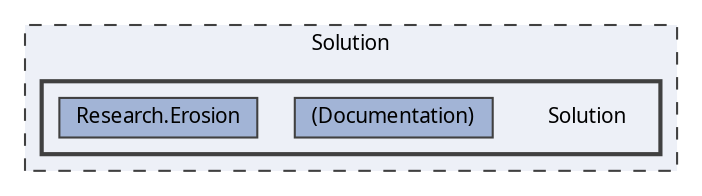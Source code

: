 digraph "Solution/Solution"
{
 // INTERACTIVE_SVG=YES
 // LATEX_PDF_SIZE
  bgcolor="transparent";
  edge [fontname=Verdana,fontsize=10,labelfontname=Verdana,labelfontsize=10];
  node [fontname=Verdana,fontsize=10,shape=box,height=0.2,width=0.4];
  compound=true
  subgraph clusterdir_23c761be539445bc999d8c9cd7f0d160 {
    graph [ bgcolor="#edf0f7", pencolor="grey25", label="Solution", fontname=Verdana,fontsize=10 style="filled,dashed", URL="dir_23c761be539445bc999d8c9cd7f0d160.html",tooltip=""]
  subgraph clusterdir_c4e084afe678ca50e02362250facb0e9 {
    graph [ bgcolor="#edf0f7", pencolor="grey25", label="", fontname=Verdana,fontsize=10 style="filled,bold", URL="dir_c4e084afe678ca50e02362250facb0e9.html",tooltip=""]
    dir_c4e084afe678ca50e02362250facb0e9 [shape=plaintext, label="Solution"];
  dir_f169203f9160b4f581997312b2df3a24 [label="(Documentation)", fillcolor="#a2b4d6", color="grey25", style="filled", URL="dir_f169203f9160b4f581997312b2df3a24.html",tooltip=""];
  dir_352fddf81fae93e496b4304a26bf5b0c [label="Research.Erosion", fillcolor="#a2b4d6", color="grey25", style="filled", URL="dir_352fddf81fae93e496b4304a26bf5b0c.html",tooltip=""];
  }
  }
}
